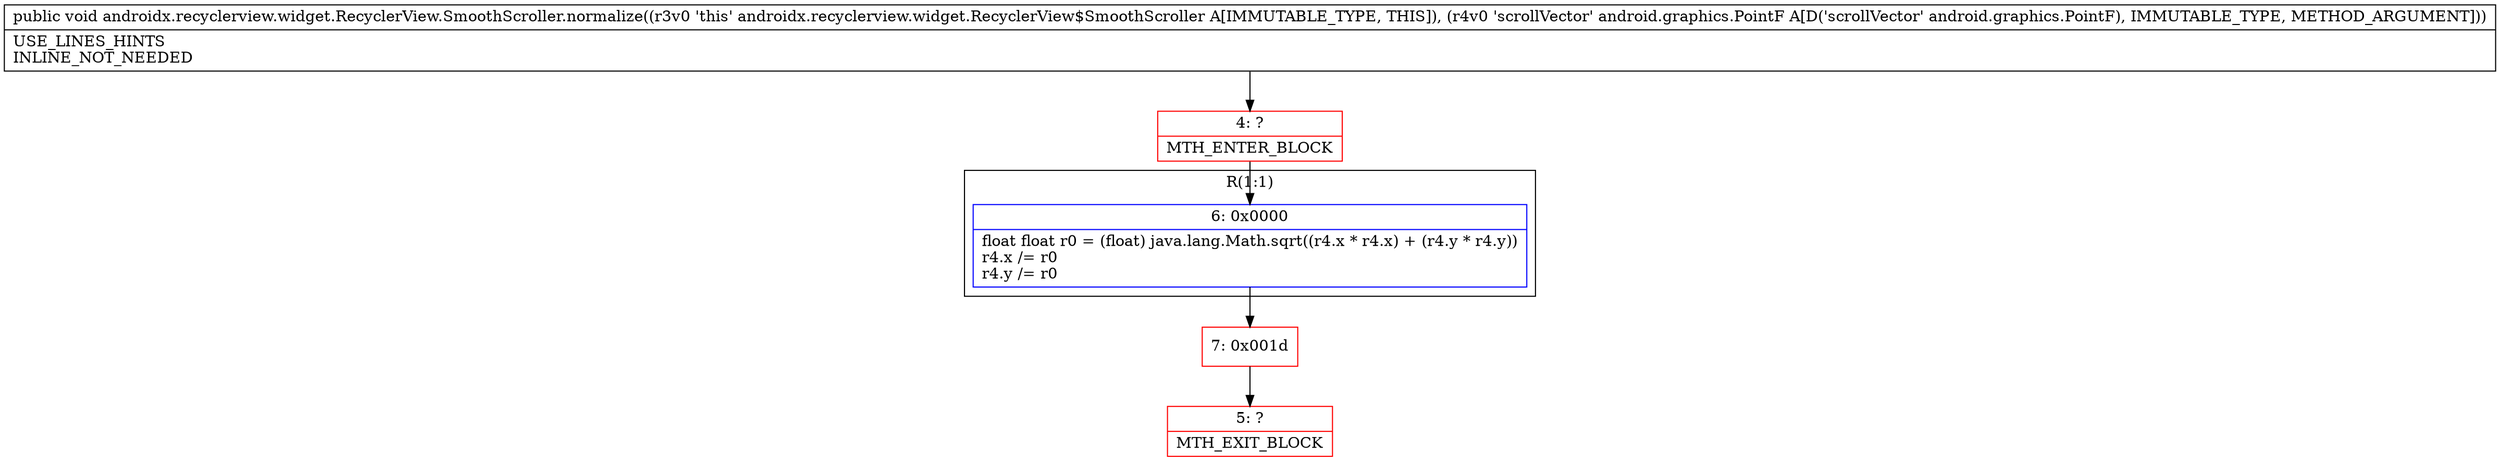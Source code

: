 digraph "CFG forandroidx.recyclerview.widget.RecyclerView.SmoothScroller.normalize(Landroid\/graphics\/PointF;)V" {
subgraph cluster_Region_648354965 {
label = "R(1:1)";
node [shape=record,color=blue];
Node_6 [shape=record,label="{6\:\ 0x0000|float float r0 = (float) java.lang.Math.sqrt((r4.x * r4.x) + (r4.y * r4.y))\lr4.x \/= r0\lr4.y \/= r0\l}"];
}
Node_4 [shape=record,color=red,label="{4\:\ ?|MTH_ENTER_BLOCK\l}"];
Node_7 [shape=record,color=red,label="{7\:\ 0x001d}"];
Node_5 [shape=record,color=red,label="{5\:\ ?|MTH_EXIT_BLOCK\l}"];
MethodNode[shape=record,label="{public void androidx.recyclerview.widget.RecyclerView.SmoothScroller.normalize((r3v0 'this' androidx.recyclerview.widget.RecyclerView$SmoothScroller A[IMMUTABLE_TYPE, THIS]), (r4v0 'scrollVector' android.graphics.PointF A[D('scrollVector' android.graphics.PointF), IMMUTABLE_TYPE, METHOD_ARGUMENT]))  | USE_LINES_HINTS\lINLINE_NOT_NEEDED\l}"];
MethodNode -> Node_4;Node_6 -> Node_7;
Node_4 -> Node_6;
Node_7 -> Node_5;
}

